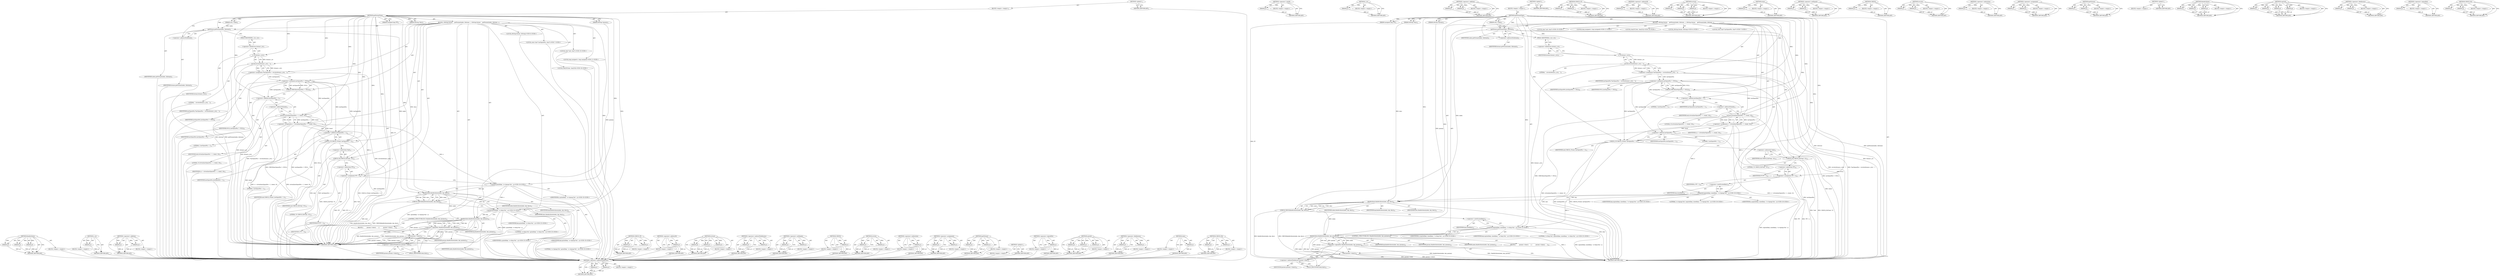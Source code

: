 digraph "CHECK_EQ" {
vulnerable_186 [label=<(METHOD,findAttribute)>];
vulnerable_187 [label=<(PARAM,p1)>];
vulnerable_188 [label=<(PARAM,p2)>];
vulnerable_189 [label=<(PARAM,p3)>];
vulnerable_190 [label=<(BLOCK,&lt;empty&gt;,&lt;empty&gt;)>];
vulnerable_191 [label=<(METHOD_RETURN,ANY)>];
vulnerable_137 [label=<(METHOD,c_str)>];
vulnerable_138 [label=<(PARAM,p1)>];
vulnerable_139 [label=<(BLOCK,&lt;empty&gt;,&lt;empty&gt;)>];
vulnerable_140 [label=<(METHOD_RETURN,ANY)>];
vulnerable_161 [label=<(METHOD,&lt;operator&gt;.addition)>];
vulnerable_162 [label=<(PARAM,p1)>];
vulnerable_163 [label=<(PARAM,p2)>];
vulnerable_164 [label=<(BLOCK,&lt;empty&gt;,&lt;empty&gt;)>];
vulnerable_165 [label=<(METHOD_RETURN,ANY)>];
vulnerable_6 [label=<(METHOD,&lt;global&gt;)<SUB>1</SUB>>];
vulnerable_7 [label=<(BLOCK,&lt;empty&gt;,&lt;empty&gt;)<SUB>1</SUB>>];
vulnerable_8 [label=<(METHOD,getFormatType)<SUB>1</SUB>>];
vulnerable_9 [label=<(PARAM,size_t index)<SUB>2</SUB>>];
vulnerable_10 [label=<(PARAM,unsigned long *PT)<SUB>2</SUB>>];
vulnerable_11 [label=<(PARAM,AString *desc)<SUB>3</SUB>>];
vulnerable_12 [label=<(PARAM,AString *params)<SUB>3</SUB>>];
vulnerable_13 [label=<(BLOCK,{
 AString format;
    getFormat(index, &amp;format...,{
 AString format;
    getFormat(index, &amp;format...)<SUB>3</SUB>>];
vulnerable_14 [label="<(LOCAL,AString format: AString)<SUB>4</SUB>>"];
vulnerable_15 [label=<(getFormat,getFormat(index, &amp;format))<SUB>5</SUB>>];
vulnerable_16 [label=<(IDENTIFIER,index,getFormat(index, &amp;format))<SUB>5</SUB>>];
vulnerable_17 [label=<(&lt;operator&gt;.addressOf,&amp;format)<SUB>5</SUB>>];
vulnerable_18 [label=<(IDENTIFIER,format,getFormat(index, &amp;format))<SUB>5</SUB>>];
vulnerable_19 [label="<(LOCAL,const char* lastSpacePos: char*)<SUB>7</SUB>>"];
vulnerable_20 [label=<(&lt;operator&gt;.assignment,*lastSpacePos = strrchr(format.c_str(), ' '))<SUB>7</SUB>>];
vulnerable_21 [label=<(IDENTIFIER,lastSpacePos,*lastSpacePos = strrchr(format.c_str(), ' '))<SUB>7</SUB>>];
vulnerable_22 [label=<(strrchr,strrchr(format.c_str(), ' '))<SUB>7</SUB>>];
vulnerable_23 [label=<(c_str,format.c_str())<SUB>7</SUB>>];
vulnerable_24 [label=<(&lt;operator&gt;.fieldAccess,format.c_str)<SUB>7</SUB>>];
vulnerable_25 [label=<(IDENTIFIER,format,format.c_str())<SUB>7</SUB>>];
vulnerable_26 [label=<(FIELD_IDENTIFIER,c_str,c_str)<SUB>7</SUB>>];
vulnerable_27 [label=<(LITERAL,' ',strrchr(format.c_str(), ' '))<SUB>7</SUB>>];
vulnerable_28 [label=<(CHECK,CHECK(lastSpacePos != NULL))<SUB>8</SUB>>];
vulnerable_29 [label=<(&lt;operator&gt;.notEquals,lastSpacePos != NULL)<SUB>8</SUB>>];
vulnerable_30 [label=<(IDENTIFIER,lastSpacePos,lastSpacePos != NULL)<SUB>8</SUB>>];
vulnerable_31 [label=<(IDENTIFIER,NULL,lastSpacePos != NULL)<SUB>8</SUB>>];
vulnerable_32 [label="<(LOCAL,char* end: char*)<SUB>10</SUB>>"];
vulnerable_33 [label="<(LOCAL,long unsigned x: long unsigned)<SUB>11</SUB>>"];
vulnerable_34 [label=<(&lt;operator&gt;.assignment,x = strtoul(lastSpacePos + 1, &amp;end, 10))<SUB>11</SUB>>];
vulnerable_35 [label=<(IDENTIFIER,x,x = strtoul(lastSpacePos + 1, &amp;end, 10))<SUB>11</SUB>>];
vulnerable_36 [label=<(strtoul,strtoul(lastSpacePos + 1, &amp;end, 10))<SUB>11</SUB>>];
vulnerable_37 [label=<(&lt;operator&gt;.addition,lastSpacePos + 1)<SUB>11</SUB>>];
vulnerable_38 [label=<(IDENTIFIER,lastSpacePos,lastSpacePos + 1)<SUB>11</SUB>>];
vulnerable_39 [label=<(LITERAL,1,lastSpacePos + 1)<SUB>11</SUB>>];
vulnerable_40 [label=<(&lt;operator&gt;.addressOf,&amp;end)<SUB>11</SUB>>];
vulnerable_41 [label=<(IDENTIFIER,end,strtoul(lastSpacePos + 1, &amp;end, 10))<SUB>11</SUB>>];
vulnerable_42 [label=<(LITERAL,10,strtoul(lastSpacePos + 1, &amp;end, 10))<SUB>11</SUB>>];
vulnerable_43 [label=<(CHECK_GT,CHECK_GT(end, lastSpacePos + 1))<SUB>12</SUB>>];
vulnerable_44 [label=<(IDENTIFIER,end,CHECK_GT(end, lastSpacePos + 1))<SUB>12</SUB>>];
vulnerable_45 [label=<(&lt;operator&gt;.addition,lastSpacePos + 1)<SUB>12</SUB>>];
vulnerable_46 [label=<(IDENTIFIER,lastSpacePos,lastSpacePos + 1)<SUB>12</SUB>>];
vulnerable_47 [label=<(LITERAL,1,lastSpacePos + 1)<SUB>12</SUB>>];
vulnerable_48 [label=<(CHECK_EQ,CHECK_EQ(*end, '\0'))<SUB>13</SUB>>];
vulnerable_49 [label=<(&lt;operator&gt;.indirection,*end)<SUB>13</SUB>>];
vulnerable_50 [label=<(IDENTIFIER,end,CHECK_EQ(*end, '\0'))<SUB>13</SUB>>];
vulnerable_51 [label=<(LITERAL,'\0',CHECK_EQ(*end, '\0'))<SUB>13</SUB>>];
vulnerable_52 [label=<(&lt;operator&gt;.assignment,*PT = x)<SUB>16</SUB>>];
vulnerable_53 [label=<(&lt;operator&gt;.indirection,*PT)<SUB>16</SUB>>];
vulnerable_54 [label=<(IDENTIFIER,PT,*PT = x)<SUB>16</SUB>>];
vulnerable_55 [label=<(IDENTIFIER,x,*PT = x)<SUB>16</SUB>>];
vulnerable_56 [label="<(LOCAL,char[20] key: char[20])<SUB>18</SUB>>"];
vulnerable_57 [label="<(sprintf,sprintf(key, &quot;a=rtpmap:%lu&quot;, x))<SUB>19</SUB>>"];
vulnerable_58 [label="<(IDENTIFIER,key,sprintf(key, &quot;a=rtpmap:%lu&quot;, x))<SUB>19</SUB>>"];
vulnerable_59 [label="<(LITERAL,&quot;a=rtpmap:%lu&quot;,sprintf(key, &quot;a=rtpmap:%lu&quot;, x))<SUB>19</SUB>>"];
vulnerable_60 [label="<(IDENTIFIER,x,sprintf(key, &quot;a=rtpmap:%lu&quot;, x))<SUB>19</SUB>>"];
vulnerable_61 [label=<(CHECK,CHECK(findAttribute(index, key, desc)))<SUB>21</SUB>>];
vulnerable_62 [label=<(findAttribute,findAttribute(index, key, desc))<SUB>21</SUB>>];
vulnerable_63 [label=<(IDENTIFIER,index,findAttribute(index, key, desc))<SUB>21</SUB>>];
vulnerable_64 [label=<(IDENTIFIER,key,findAttribute(index, key, desc))<SUB>21</SUB>>];
vulnerable_65 [label=<(IDENTIFIER,desc,findAttribute(index, key, desc))<SUB>21</SUB>>];
vulnerable_66 [label="<(sprintf,sprintf(key, &quot;a=fmtp:%lu&quot;, x))<SUB>23</SUB>>"];
vulnerable_67 [label="<(IDENTIFIER,key,sprintf(key, &quot;a=fmtp:%lu&quot;, x))<SUB>23</SUB>>"];
vulnerable_68 [label="<(LITERAL,&quot;a=fmtp:%lu&quot;,sprintf(key, &quot;a=fmtp:%lu&quot;, x))<SUB>23</SUB>>"];
vulnerable_69 [label="<(IDENTIFIER,x,sprintf(key, &quot;a=fmtp:%lu&quot;, x))<SUB>23</SUB>>"];
vulnerable_70 [label=<(CONTROL_STRUCTURE,IF,if (!findAttribute(index, key, params)))<SUB>24</SUB>>];
vulnerable_71 [label=<(&lt;operator&gt;.logicalNot,!findAttribute(index, key, params))<SUB>24</SUB>>];
vulnerable_72 [label=<(findAttribute,findAttribute(index, key, params))<SUB>24</SUB>>];
vulnerable_73 [label=<(IDENTIFIER,index,findAttribute(index, key, params))<SUB>24</SUB>>];
vulnerable_74 [label=<(IDENTIFIER,key,findAttribute(index, key, params))<SUB>24</SUB>>];
vulnerable_75 [label=<(IDENTIFIER,params,findAttribute(index, key, params))<SUB>24</SUB>>];
vulnerable_76 [label=<(BLOCK,{
         params-&gt;clear();
     },{
         params-&gt;clear();
     })<SUB>24</SUB>>];
vulnerable_77 [label=<(clear,params-&gt;clear())<SUB>25</SUB>>];
vulnerable_78 [label=<(&lt;operator&gt;.indirectFieldAccess,params-&gt;clear)<SUB>25</SUB>>];
vulnerable_79 [label=<(IDENTIFIER,params,params-&gt;clear())<SUB>25</SUB>>];
vulnerable_80 [label=<(FIELD_IDENTIFIER,clear,clear)<SUB>25</SUB>>];
vulnerable_81 [label=<(METHOD_RETURN,void)<SUB>1</SUB>>];
vulnerable_83 [label=<(METHOD_RETURN,ANY)<SUB>1</SUB>>];
vulnerable_166 [label=<(METHOD,CHECK_GT)>];
vulnerable_167 [label=<(PARAM,p1)>];
vulnerable_168 [label=<(PARAM,p2)>];
vulnerable_169 [label=<(BLOCK,&lt;empty&gt;,&lt;empty&gt;)>];
vulnerable_170 [label=<(METHOD_RETURN,ANY)>];
vulnerable_123 [label=<(METHOD,&lt;operator&gt;.addressOf)>];
vulnerable_124 [label=<(PARAM,p1)>];
vulnerable_125 [label=<(BLOCK,&lt;empty&gt;,&lt;empty&gt;)>];
vulnerable_126 [label=<(METHOD_RETURN,ANY)>];
vulnerable_155 [label=<(METHOD,strtoul)>];
vulnerable_156 [label=<(PARAM,p1)>];
vulnerable_157 [label=<(PARAM,p2)>];
vulnerable_158 [label=<(PARAM,p3)>];
vulnerable_159 [label=<(BLOCK,&lt;empty&gt;,&lt;empty&gt;)>];
vulnerable_160 [label=<(METHOD_RETURN,ANY)>];
vulnerable_200 [label=<(METHOD,&lt;operator&gt;.indirectFieldAccess)>];
vulnerable_201 [label=<(PARAM,p1)>];
vulnerable_202 [label=<(PARAM,p2)>];
vulnerable_203 [label=<(BLOCK,&lt;empty&gt;,&lt;empty&gt;)>];
vulnerable_204 [label=<(METHOD_RETURN,ANY)>];
vulnerable_150 [label=<(METHOD,&lt;operator&gt;.notEquals)>];
vulnerable_151 [label=<(PARAM,p1)>];
vulnerable_152 [label=<(PARAM,p2)>];
vulnerable_153 [label=<(BLOCK,&lt;empty&gt;,&lt;empty&gt;)>];
vulnerable_154 [label=<(METHOD_RETURN,ANY)>];
vulnerable_146 [label=<(METHOD,CHECK)>];
vulnerable_147 [label=<(PARAM,p1)>];
vulnerable_148 [label=<(BLOCK,&lt;empty&gt;,&lt;empty&gt;)>];
vulnerable_149 [label=<(METHOD_RETURN,ANY)>];
vulnerable_132 [label=<(METHOD,strrchr)>];
vulnerable_133 [label=<(PARAM,p1)>];
vulnerable_134 [label=<(PARAM,p2)>];
vulnerable_135 [label=<(BLOCK,&lt;empty&gt;,&lt;empty&gt;)>];
vulnerable_136 [label=<(METHOD_RETURN,ANY)>];
vulnerable_176 [label=<(METHOD,&lt;operator&gt;.indirection)>];
vulnerable_177 [label=<(PARAM,p1)>];
vulnerable_178 [label=<(BLOCK,&lt;empty&gt;,&lt;empty&gt;)>];
vulnerable_179 [label=<(METHOD_RETURN,ANY)>];
vulnerable_127 [label=<(METHOD,&lt;operator&gt;.assignment)>];
vulnerable_128 [label=<(PARAM,p1)>];
vulnerable_129 [label=<(PARAM,p2)>];
vulnerable_130 [label=<(BLOCK,&lt;empty&gt;,&lt;empty&gt;)>];
vulnerable_131 [label=<(METHOD_RETURN,ANY)>];
vulnerable_118 [label=<(METHOD,getFormat)>];
vulnerable_119 [label=<(PARAM,p1)>];
vulnerable_120 [label=<(PARAM,p2)>];
vulnerable_121 [label=<(BLOCK,&lt;empty&gt;,&lt;empty&gt;)>];
vulnerable_122 [label=<(METHOD_RETURN,ANY)>];
vulnerable_112 [label=<(METHOD,&lt;global&gt;)<SUB>1</SUB>>];
vulnerable_113 [label=<(BLOCK,&lt;empty&gt;,&lt;empty&gt;)>];
vulnerable_114 [label=<(METHOD_RETURN,ANY)>];
vulnerable_192 [label=<(METHOD,&lt;operator&gt;.logicalNot)>];
vulnerable_193 [label=<(PARAM,p1)>];
vulnerable_194 [label=<(BLOCK,&lt;empty&gt;,&lt;empty&gt;)>];
vulnerable_195 [label=<(METHOD_RETURN,ANY)>];
vulnerable_180 [label=<(METHOD,sprintf)>];
vulnerable_181 [label=<(PARAM,p1)>];
vulnerable_182 [label=<(PARAM,p2)>];
vulnerable_183 [label=<(PARAM,p3)>];
vulnerable_184 [label=<(BLOCK,&lt;empty&gt;,&lt;empty&gt;)>];
vulnerable_185 [label=<(METHOD_RETURN,ANY)>];
vulnerable_141 [label=<(METHOD,&lt;operator&gt;.fieldAccess)>];
vulnerable_142 [label=<(PARAM,p1)>];
vulnerable_143 [label=<(PARAM,p2)>];
vulnerable_144 [label=<(BLOCK,&lt;empty&gt;,&lt;empty&gt;)>];
vulnerable_145 [label=<(METHOD_RETURN,ANY)>];
vulnerable_196 [label=<(METHOD,clear)>];
vulnerable_197 [label=<(PARAM,p1)>];
vulnerable_198 [label=<(BLOCK,&lt;empty&gt;,&lt;empty&gt;)>];
vulnerable_199 [label=<(METHOD_RETURN,ANY)>];
vulnerable_171 [label=<(METHOD,CHECK_EQ)>];
vulnerable_172 [label=<(PARAM,p1)>];
vulnerable_173 [label=<(PARAM,p2)>];
vulnerable_174 [label=<(BLOCK,&lt;empty&gt;,&lt;empty&gt;)>];
vulnerable_175 [label=<(METHOD_RETURN,ANY)>];
fixed_209 [label=<(METHOD,&lt;operator&gt;.indirectFieldAccess)>];
fixed_210 [label=<(PARAM,p1)>];
fixed_211 [label=<(PARAM,p2)>];
fixed_212 [label=<(BLOCK,&lt;empty&gt;,&lt;empty&gt;)>];
fixed_213 [label=<(METHOD_RETURN,ANY)>];
fixed_191 [label=<(METHOD,&lt;operator&gt;.sizeOf)>];
fixed_192 [label=<(PARAM,p1)>];
fixed_193 [label=<(BLOCK,&lt;empty&gt;,&lt;empty&gt;)>];
fixed_194 [label=<(METHOD_RETURN,ANY)>];
fixed_141 [label=<(METHOD,c_str)>];
fixed_142 [label=<(PARAM,p1)>];
fixed_143 [label=<(BLOCK,&lt;empty&gt;,&lt;empty&gt;)>];
fixed_144 [label=<(METHOD_RETURN,ANY)>];
fixed_165 [label=<(METHOD,&lt;operator&gt;.addition)>];
fixed_166 [label=<(PARAM,p1)>];
fixed_167 [label=<(PARAM,p2)>];
fixed_168 [label=<(BLOCK,&lt;empty&gt;,&lt;empty&gt;)>];
fixed_169 [label=<(METHOD_RETURN,ANY)>];
fixed_6 [label=<(METHOD,&lt;global&gt;)<SUB>1</SUB>>];
fixed_7 [label=<(BLOCK,&lt;empty&gt;,&lt;empty&gt;)<SUB>1</SUB>>];
fixed_8 [label=<(METHOD,getFormatType)<SUB>1</SUB>>];
fixed_9 [label=<(PARAM,size_t index)<SUB>2</SUB>>];
fixed_10 [label=<(PARAM,unsigned long *PT)<SUB>2</SUB>>];
fixed_11 [label=<(PARAM,AString *desc)<SUB>3</SUB>>];
fixed_12 [label=<(PARAM,AString *params)<SUB>3</SUB>>];
fixed_13 [label=<(BLOCK,{
 AString format;
    getFormat(index, &amp;format...,{
 AString format;
    getFormat(index, &amp;format...)<SUB>3</SUB>>];
fixed_14 [label="<(LOCAL,AString format: AString)<SUB>4</SUB>>"];
fixed_15 [label=<(getFormat,getFormat(index, &amp;format))<SUB>5</SUB>>];
fixed_16 [label=<(IDENTIFIER,index,getFormat(index, &amp;format))<SUB>5</SUB>>];
fixed_17 [label=<(&lt;operator&gt;.addressOf,&amp;format)<SUB>5</SUB>>];
fixed_18 [label=<(IDENTIFIER,format,getFormat(index, &amp;format))<SUB>5</SUB>>];
fixed_19 [label="<(LOCAL,const char* lastSpacePos: char*)<SUB>7</SUB>>"];
fixed_20 [label=<(&lt;operator&gt;.assignment,*lastSpacePos = strrchr(format.c_str(), ' '))<SUB>7</SUB>>];
fixed_21 [label=<(IDENTIFIER,lastSpacePos,*lastSpacePos = strrchr(format.c_str(), ' '))<SUB>7</SUB>>];
fixed_22 [label=<(strrchr,strrchr(format.c_str(), ' '))<SUB>7</SUB>>];
fixed_23 [label=<(c_str,format.c_str())<SUB>7</SUB>>];
fixed_24 [label=<(&lt;operator&gt;.fieldAccess,format.c_str)<SUB>7</SUB>>];
fixed_25 [label=<(IDENTIFIER,format,format.c_str())<SUB>7</SUB>>];
fixed_26 [label=<(FIELD_IDENTIFIER,c_str,c_str)<SUB>7</SUB>>];
fixed_27 [label=<(LITERAL,' ',strrchr(format.c_str(), ' '))<SUB>7</SUB>>];
fixed_28 [label=<(CHECK,CHECK(lastSpacePos != NULL))<SUB>8</SUB>>];
fixed_29 [label=<(&lt;operator&gt;.notEquals,lastSpacePos != NULL)<SUB>8</SUB>>];
fixed_30 [label=<(IDENTIFIER,lastSpacePos,lastSpacePos != NULL)<SUB>8</SUB>>];
fixed_31 [label=<(IDENTIFIER,NULL,lastSpacePos != NULL)<SUB>8</SUB>>];
fixed_32 [label="<(LOCAL,char* end: char*)<SUB>10</SUB>>"];
fixed_33 [label="<(LOCAL,long unsigned x: long unsigned)<SUB>11</SUB>>"];
fixed_34 [label=<(&lt;operator&gt;.assignment,x = strtoul(lastSpacePos + 1, &amp;end, 10))<SUB>11</SUB>>];
fixed_35 [label=<(IDENTIFIER,x,x = strtoul(lastSpacePos + 1, &amp;end, 10))<SUB>11</SUB>>];
fixed_36 [label=<(strtoul,strtoul(lastSpacePos + 1, &amp;end, 10))<SUB>11</SUB>>];
fixed_37 [label=<(&lt;operator&gt;.addition,lastSpacePos + 1)<SUB>11</SUB>>];
fixed_38 [label=<(IDENTIFIER,lastSpacePos,lastSpacePos + 1)<SUB>11</SUB>>];
fixed_39 [label=<(LITERAL,1,lastSpacePos + 1)<SUB>11</SUB>>];
fixed_40 [label=<(&lt;operator&gt;.addressOf,&amp;end)<SUB>11</SUB>>];
fixed_41 [label=<(IDENTIFIER,end,strtoul(lastSpacePos + 1, &amp;end, 10))<SUB>11</SUB>>];
fixed_42 [label=<(LITERAL,10,strtoul(lastSpacePos + 1, &amp;end, 10))<SUB>11</SUB>>];
fixed_43 [label=<(CHECK_GT,CHECK_GT(end, lastSpacePos + 1))<SUB>12</SUB>>];
fixed_44 [label=<(IDENTIFIER,end,CHECK_GT(end, lastSpacePos + 1))<SUB>12</SUB>>];
fixed_45 [label=<(&lt;operator&gt;.addition,lastSpacePos + 1)<SUB>12</SUB>>];
fixed_46 [label=<(IDENTIFIER,lastSpacePos,lastSpacePos + 1)<SUB>12</SUB>>];
fixed_47 [label=<(LITERAL,1,lastSpacePos + 1)<SUB>12</SUB>>];
fixed_48 [label=<(CHECK_EQ,CHECK_EQ(*end, '\0'))<SUB>13</SUB>>];
fixed_49 [label=<(&lt;operator&gt;.indirection,*end)<SUB>13</SUB>>];
fixed_50 [label=<(IDENTIFIER,end,CHECK_EQ(*end, '\0'))<SUB>13</SUB>>];
fixed_51 [label=<(LITERAL,'\0',CHECK_EQ(*end, '\0'))<SUB>13</SUB>>];
fixed_52 [label=<(&lt;operator&gt;.assignment,*PT = x)<SUB>16</SUB>>];
fixed_53 [label=<(&lt;operator&gt;.indirection,*PT)<SUB>16</SUB>>];
fixed_54 [label=<(IDENTIFIER,PT,*PT = x)<SUB>16</SUB>>];
fixed_55 [label=<(IDENTIFIER,x,*PT = x)<SUB>16</SUB>>];
fixed_56 [label="<(LOCAL,char[32] key: char[32])<SUB>18</SUB>>"];
fixed_57 [label="<(snprintf,snprintf(key, sizeof(key), &quot;a=rtpmap:%lu&quot;, x))<SUB>19</SUB>>"];
fixed_58 [label="<(IDENTIFIER,key,snprintf(key, sizeof(key), &quot;a=rtpmap:%lu&quot;, x))<SUB>19</SUB>>"];
fixed_59 [label=<(&lt;operator&gt;.sizeOf,sizeof(key))<SUB>19</SUB>>];
fixed_60 [label=<(IDENTIFIER,key,sizeof(key))<SUB>19</SUB>>];
fixed_61 [label="<(LITERAL,&quot;a=rtpmap:%lu&quot;,snprintf(key, sizeof(key), &quot;a=rtpmap:%lu&quot;, x))<SUB>19</SUB>>"];
fixed_62 [label="<(IDENTIFIER,x,snprintf(key, sizeof(key), &quot;a=rtpmap:%lu&quot;, x))<SUB>19</SUB>>"];
fixed_63 [label=<(CHECK,CHECK(findAttribute(index, key, desc)))<SUB>21</SUB>>];
fixed_64 [label=<(findAttribute,findAttribute(index, key, desc))<SUB>21</SUB>>];
fixed_65 [label=<(IDENTIFIER,index,findAttribute(index, key, desc))<SUB>21</SUB>>];
fixed_66 [label=<(IDENTIFIER,key,findAttribute(index, key, desc))<SUB>21</SUB>>];
fixed_67 [label=<(IDENTIFIER,desc,findAttribute(index, key, desc))<SUB>21</SUB>>];
fixed_68 [label="<(snprintf,snprintf(key, sizeof(key), &quot;a=fmtp:%lu&quot;, x))<SUB>23</SUB>>"];
fixed_69 [label="<(IDENTIFIER,key,snprintf(key, sizeof(key), &quot;a=fmtp:%lu&quot;, x))<SUB>23</SUB>>"];
fixed_70 [label=<(&lt;operator&gt;.sizeOf,sizeof(key))<SUB>23</SUB>>];
fixed_71 [label=<(IDENTIFIER,key,sizeof(key))<SUB>23</SUB>>];
fixed_72 [label="<(LITERAL,&quot;a=fmtp:%lu&quot;,snprintf(key, sizeof(key), &quot;a=fmtp:%lu&quot;, x))<SUB>23</SUB>>"];
fixed_73 [label="<(IDENTIFIER,x,snprintf(key, sizeof(key), &quot;a=fmtp:%lu&quot;, x))<SUB>23</SUB>>"];
fixed_74 [label=<(CONTROL_STRUCTURE,IF,if (!findAttribute(index, key, params)))<SUB>24</SUB>>];
fixed_75 [label=<(&lt;operator&gt;.logicalNot,!findAttribute(index, key, params))<SUB>24</SUB>>];
fixed_76 [label=<(findAttribute,findAttribute(index, key, params))<SUB>24</SUB>>];
fixed_77 [label=<(IDENTIFIER,index,findAttribute(index, key, params))<SUB>24</SUB>>];
fixed_78 [label=<(IDENTIFIER,key,findAttribute(index, key, params))<SUB>24</SUB>>];
fixed_79 [label=<(IDENTIFIER,params,findAttribute(index, key, params))<SUB>24</SUB>>];
fixed_80 [label=<(BLOCK,{
         params-&gt;clear();
     },{
         params-&gt;clear();
     })<SUB>24</SUB>>];
fixed_81 [label=<(clear,params-&gt;clear())<SUB>25</SUB>>];
fixed_82 [label=<(&lt;operator&gt;.indirectFieldAccess,params-&gt;clear)<SUB>25</SUB>>];
fixed_83 [label=<(IDENTIFIER,params,params-&gt;clear())<SUB>25</SUB>>];
fixed_84 [label=<(FIELD_IDENTIFIER,clear,clear)<SUB>25</SUB>>];
fixed_85 [label=<(METHOD_RETURN,void)<SUB>1</SUB>>];
fixed_87 [label=<(METHOD_RETURN,ANY)<SUB>1</SUB>>];
fixed_170 [label=<(METHOD,CHECK_GT)>];
fixed_171 [label=<(PARAM,p1)>];
fixed_172 [label=<(PARAM,p2)>];
fixed_173 [label=<(BLOCK,&lt;empty&gt;,&lt;empty&gt;)>];
fixed_174 [label=<(METHOD_RETURN,ANY)>];
fixed_127 [label=<(METHOD,&lt;operator&gt;.addressOf)>];
fixed_128 [label=<(PARAM,p1)>];
fixed_129 [label=<(BLOCK,&lt;empty&gt;,&lt;empty&gt;)>];
fixed_130 [label=<(METHOD_RETURN,ANY)>];
fixed_159 [label=<(METHOD,strtoul)>];
fixed_160 [label=<(PARAM,p1)>];
fixed_161 [label=<(PARAM,p2)>];
fixed_162 [label=<(PARAM,p3)>];
fixed_163 [label=<(BLOCK,&lt;empty&gt;,&lt;empty&gt;)>];
fixed_164 [label=<(METHOD_RETURN,ANY)>];
fixed_205 [label=<(METHOD,clear)>];
fixed_206 [label=<(PARAM,p1)>];
fixed_207 [label=<(BLOCK,&lt;empty&gt;,&lt;empty&gt;)>];
fixed_208 [label=<(METHOD_RETURN,ANY)>];
fixed_154 [label=<(METHOD,&lt;operator&gt;.notEquals)>];
fixed_155 [label=<(PARAM,p1)>];
fixed_156 [label=<(PARAM,p2)>];
fixed_157 [label=<(BLOCK,&lt;empty&gt;,&lt;empty&gt;)>];
fixed_158 [label=<(METHOD_RETURN,ANY)>];
fixed_150 [label=<(METHOD,CHECK)>];
fixed_151 [label=<(PARAM,p1)>];
fixed_152 [label=<(BLOCK,&lt;empty&gt;,&lt;empty&gt;)>];
fixed_153 [label=<(METHOD_RETURN,ANY)>];
fixed_136 [label=<(METHOD,strrchr)>];
fixed_137 [label=<(PARAM,p1)>];
fixed_138 [label=<(PARAM,p2)>];
fixed_139 [label=<(BLOCK,&lt;empty&gt;,&lt;empty&gt;)>];
fixed_140 [label=<(METHOD_RETURN,ANY)>];
fixed_180 [label=<(METHOD,&lt;operator&gt;.indirection)>];
fixed_181 [label=<(PARAM,p1)>];
fixed_182 [label=<(BLOCK,&lt;empty&gt;,&lt;empty&gt;)>];
fixed_183 [label=<(METHOD_RETURN,ANY)>];
fixed_131 [label=<(METHOD,&lt;operator&gt;.assignment)>];
fixed_132 [label=<(PARAM,p1)>];
fixed_133 [label=<(PARAM,p2)>];
fixed_134 [label=<(BLOCK,&lt;empty&gt;,&lt;empty&gt;)>];
fixed_135 [label=<(METHOD_RETURN,ANY)>];
fixed_122 [label=<(METHOD,getFormat)>];
fixed_123 [label=<(PARAM,p1)>];
fixed_124 [label=<(PARAM,p2)>];
fixed_125 [label=<(BLOCK,&lt;empty&gt;,&lt;empty&gt;)>];
fixed_126 [label=<(METHOD_RETURN,ANY)>];
fixed_116 [label=<(METHOD,&lt;global&gt;)<SUB>1</SUB>>];
fixed_117 [label=<(BLOCK,&lt;empty&gt;,&lt;empty&gt;)>];
fixed_118 [label=<(METHOD_RETURN,ANY)>];
fixed_195 [label=<(METHOD,findAttribute)>];
fixed_196 [label=<(PARAM,p1)>];
fixed_197 [label=<(PARAM,p2)>];
fixed_198 [label=<(PARAM,p3)>];
fixed_199 [label=<(BLOCK,&lt;empty&gt;,&lt;empty&gt;)>];
fixed_200 [label=<(METHOD_RETURN,ANY)>];
fixed_184 [label=<(METHOD,snprintf)>];
fixed_185 [label=<(PARAM,p1)>];
fixed_186 [label=<(PARAM,p2)>];
fixed_187 [label=<(PARAM,p3)>];
fixed_188 [label=<(PARAM,p4)>];
fixed_189 [label=<(BLOCK,&lt;empty&gt;,&lt;empty&gt;)>];
fixed_190 [label=<(METHOD_RETURN,ANY)>];
fixed_145 [label=<(METHOD,&lt;operator&gt;.fieldAccess)>];
fixed_146 [label=<(PARAM,p1)>];
fixed_147 [label=<(PARAM,p2)>];
fixed_148 [label=<(BLOCK,&lt;empty&gt;,&lt;empty&gt;)>];
fixed_149 [label=<(METHOD_RETURN,ANY)>];
fixed_201 [label=<(METHOD,&lt;operator&gt;.logicalNot)>];
fixed_202 [label=<(PARAM,p1)>];
fixed_203 [label=<(BLOCK,&lt;empty&gt;,&lt;empty&gt;)>];
fixed_204 [label=<(METHOD_RETURN,ANY)>];
fixed_175 [label=<(METHOD,CHECK_EQ)>];
fixed_176 [label=<(PARAM,p1)>];
fixed_177 [label=<(PARAM,p2)>];
fixed_178 [label=<(BLOCK,&lt;empty&gt;,&lt;empty&gt;)>];
fixed_179 [label=<(METHOD_RETURN,ANY)>];
vulnerable_186 -> vulnerable_187  [key=0, label="AST: "];
vulnerable_186 -> vulnerable_187  [key=1, label="DDG: "];
vulnerable_186 -> vulnerable_190  [key=0, label="AST: "];
vulnerable_186 -> vulnerable_188  [key=0, label="AST: "];
vulnerable_186 -> vulnerable_188  [key=1, label="DDG: "];
vulnerable_186 -> vulnerable_191  [key=0, label="AST: "];
vulnerable_186 -> vulnerable_191  [key=1, label="CFG: "];
vulnerable_186 -> vulnerable_189  [key=0, label="AST: "];
vulnerable_186 -> vulnerable_189  [key=1, label="DDG: "];
vulnerable_187 -> vulnerable_191  [key=0, label="DDG: p1"];
vulnerable_188 -> vulnerable_191  [key=0, label="DDG: p2"];
vulnerable_189 -> vulnerable_191  [key=0, label="DDG: p3"];
vulnerable_190 -> fixed_209  [key=0];
vulnerable_191 -> fixed_209  [key=0];
vulnerable_137 -> vulnerable_138  [key=0, label="AST: "];
vulnerable_137 -> vulnerable_138  [key=1, label="DDG: "];
vulnerable_137 -> vulnerable_139  [key=0, label="AST: "];
vulnerable_137 -> vulnerable_140  [key=0, label="AST: "];
vulnerable_137 -> vulnerable_140  [key=1, label="CFG: "];
vulnerable_138 -> vulnerable_140  [key=0, label="DDG: p1"];
vulnerable_139 -> fixed_209  [key=0];
vulnerable_140 -> fixed_209  [key=0];
vulnerable_161 -> vulnerable_162  [key=0, label="AST: "];
vulnerable_161 -> vulnerable_162  [key=1, label="DDG: "];
vulnerable_161 -> vulnerable_164  [key=0, label="AST: "];
vulnerable_161 -> vulnerable_163  [key=0, label="AST: "];
vulnerable_161 -> vulnerable_163  [key=1, label="DDG: "];
vulnerable_161 -> vulnerable_165  [key=0, label="AST: "];
vulnerable_161 -> vulnerable_165  [key=1, label="CFG: "];
vulnerable_162 -> vulnerable_165  [key=0, label="DDG: p1"];
vulnerable_163 -> vulnerable_165  [key=0, label="DDG: p2"];
vulnerable_164 -> fixed_209  [key=0];
vulnerable_165 -> fixed_209  [key=0];
vulnerable_6 -> vulnerable_7  [key=0, label="AST: "];
vulnerable_6 -> vulnerable_83  [key=0, label="AST: "];
vulnerable_6 -> vulnerable_83  [key=1, label="CFG: "];
vulnerable_7 -> vulnerable_8  [key=0, label="AST: "];
vulnerable_8 -> vulnerable_9  [key=0, label="AST: "];
vulnerable_8 -> vulnerable_9  [key=1, label="DDG: "];
vulnerable_8 -> vulnerable_10  [key=0, label="AST: "];
vulnerable_8 -> vulnerable_10  [key=1, label="DDG: "];
vulnerable_8 -> vulnerable_11  [key=0, label="AST: "];
vulnerable_8 -> vulnerable_11  [key=1, label="DDG: "];
vulnerable_8 -> vulnerable_12  [key=0, label="AST: "];
vulnerable_8 -> vulnerable_12  [key=1, label="DDG: "];
vulnerable_8 -> vulnerable_13  [key=0, label="AST: "];
vulnerable_8 -> vulnerable_81  [key=0, label="AST: "];
vulnerable_8 -> vulnerable_17  [key=0, label="CFG: "];
vulnerable_8 -> vulnerable_52  [key=0, label="DDG: "];
vulnerable_8 -> vulnerable_15  [key=0, label="DDG: "];
vulnerable_8 -> vulnerable_43  [key=0, label="DDG: "];
vulnerable_8 -> vulnerable_48  [key=0, label="DDG: "];
vulnerable_8 -> vulnerable_57  [key=0, label="DDG: "];
vulnerable_8 -> vulnerable_66  [key=0, label="DDG: "];
vulnerable_8 -> vulnerable_22  [key=0, label="DDG: "];
vulnerable_8 -> vulnerable_29  [key=0, label="DDG: "];
vulnerable_8 -> vulnerable_36  [key=0, label="DDG: "];
vulnerable_8 -> vulnerable_45  [key=0, label="DDG: "];
vulnerable_8 -> vulnerable_62  [key=0, label="DDG: "];
vulnerable_8 -> vulnerable_23  [key=0, label="DDG: "];
vulnerable_8 -> vulnerable_37  [key=0, label="DDG: "];
vulnerable_8 -> vulnerable_72  [key=0, label="DDG: "];
vulnerable_9 -> vulnerable_15  [key=0, label="DDG: index"];
vulnerable_10 -> vulnerable_81  [key=0, label="DDG: PT"];
vulnerable_11 -> vulnerable_62  [key=0, label="DDG: desc"];
vulnerable_12 -> vulnerable_72  [key=0, label="DDG: params"];
vulnerable_13 -> vulnerable_14  [key=0, label="AST: "];
vulnerable_13 -> vulnerable_15  [key=0, label="AST: "];
vulnerable_13 -> vulnerable_19  [key=0, label="AST: "];
vulnerable_13 -> vulnerable_20  [key=0, label="AST: "];
vulnerable_13 -> vulnerable_28  [key=0, label="AST: "];
vulnerable_13 -> vulnerable_32  [key=0, label="AST: "];
vulnerable_13 -> vulnerable_33  [key=0, label="AST: "];
vulnerable_13 -> vulnerable_34  [key=0, label="AST: "];
vulnerable_13 -> vulnerable_43  [key=0, label="AST: "];
vulnerable_13 -> vulnerable_48  [key=0, label="AST: "];
vulnerable_13 -> vulnerable_52  [key=0, label="AST: "];
vulnerable_13 -> vulnerable_56  [key=0, label="AST: "];
vulnerable_13 -> vulnerable_57  [key=0, label="AST: "];
vulnerable_13 -> vulnerable_61  [key=0, label="AST: "];
vulnerable_13 -> vulnerable_66  [key=0, label="AST: "];
vulnerable_13 -> vulnerable_70  [key=0, label="AST: "];
vulnerable_14 -> fixed_209  [key=0];
vulnerable_15 -> vulnerable_16  [key=0, label="AST: "];
vulnerable_15 -> vulnerable_17  [key=0, label="AST: "];
vulnerable_15 -> vulnerable_26  [key=0, label="CFG: "];
vulnerable_15 -> vulnerable_81  [key=0, label="DDG: &amp;format"];
vulnerable_15 -> vulnerable_81  [key=1, label="DDG: getFormat(index, &amp;format)"];
vulnerable_15 -> vulnerable_62  [key=0, label="DDG: index"];
vulnerable_16 -> fixed_209  [key=0];
vulnerable_17 -> vulnerable_18  [key=0, label="AST: "];
vulnerable_17 -> vulnerable_15  [key=0, label="CFG: "];
vulnerable_18 -> fixed_209  [key=0];
vulnerable_19 -> fixed_209  [key=0];
vulnerable_20 -> vulnerable_21  [key=0, label="AST: "];
vulnerable_20 -> vulnerable_22  [key=0, label="AST: "];
vulnerable_20 -> vulnerable_29  [key=0, label="CFG: "];
vulnerable_20 -> vulnerable_29  [key=1, label="DDG: lastSpacePos"];
vulnerable_20 -> vulnerable_81  [key=0, label="DDG: strrchr(format.c_str(), ' ')"];
vulnerable_20 -> vulnerable_81  [key=1, label="DDG: *lastSpacePos = strrchr(format.c_str(), ' ')"];
vulnerable_21 -> fixed_209  [key=0];
vulnerable_22 -> vulnerable_23  [key=0, label="AST: "];
vulnerable_22 -> vulnerable_27  [key=0, label="AST: "];
vulnerable_22 -> vulnerable_20  [key=0, label="CFG: "];
vulnerable_22 -> vulnerable_20  [key=1, label="DDG: format.c_str()"];
vulnerable_22 -> vulnerable_20  [key=2, label="DDG: ' '"];
vulnerable_22 -> vulnerable_81  [key=0, label="DDG: format.c_str()"];
vulnerable_23 -> vulnerable_24  [key=0, label="AST: "];
vulnerable_23 -> vulnerable_22  [key=0, label="CFG: "];
vulnerable_23 -> vulnerable_22  [key=1, label="DDG: format.c_str"];
vulnerable_23 -> vulnerable_81  [key=0, label="DDG: format.c_str"];
vulnerable_24 -> vulnerable_25  [key=0, label="AST: "];
vulnerable_24 -> vulnerable_26  [key=0, label="AST: "];
vulnerable_24 -> vulnerable_23  [key=0, label="CFG: "];
vulnerable_25 -> fixed_209  [key=0];
vulnerable_26 -> vulnerable_24  [key=0, label="CFG: "];
vulnerable_27 -> fixed_209  [key=0];
vulnerable_28 -> vulnerable_29  [key=0, label="AST: "];
vulnerable_28 -> vulnerable_37  [key=0, label="CFG: "];
vulnerable_28 -> vulnerable_81  [key=0, label="DDG: lastSpacePos != NULL"];
vulnerable_28 -> vulnerable_81  [key=1, label="DDG: CHECK(lastSpacePos != NULL)"];
vulnerable_29 -> vulnerable_30  [key=0, label="AST: "];
vulnerable_29 -> vulnerable_31  [key=0, label="AST: "];
vulnerable_29 -> vulnerable_28  [key=0, label="CFG: "];
vulnerable_29 -> vulnerable_28  [key=1, label="DDG: lastSpacePos"];
vulnerable_29 -> vulnerable_28  [key=2, label="DDG: NULL"];
vulnerable_29 -> vulnerable_81  [key=0, label="DDG: NULL"];
vulnerable_29 -> vulnerable_43  [key=0, label="DDG: lastSpacePos"];
vulnerable_29 -> vulnerable_36  [key=0, label="DDG: lastSpacePos"];
vulnerable_29 -> vulnerable_45  [key=0, label="DDG: lastSpacePos"];
vulnerable_29 -> vulnerable_37  [key=0, label="DDG: lastSpacePos"];
vulnerable_30 -> fixed_209  [key=0];
vulnerable_31 -> fixed_209  [key=0];
vulnerable_32 -> fixed_209  [key=0];
vulnerable_33 -> fixed_209  [key=0];
vulnerable_34 -> vulnerable_35  [key=0, label="AST: "];
vulnerable_34 -> vulnerable_36  [key=0, label="AST: "];
vulnerable_34 -> vulnerable_45  [key=0, label="CFG: "];
vulnerable_34 -> vulnerable_81  [key=0, label="DDG: strtoul(lastSpacePos + 1, &amp;end, 10)"];
vulnerable_34 -> vulnerable_81  [key=1, label="DDG: x = strtoul(lastSpacePos + 1, &amp;end, 10)"];
vulnerable_34 -> vulnerable_52  [key=0, label="DDG: x"];
vulnerable_34 -> vulnerable_57  [key=0, label="DDG: x"];
vulnerable_35 -> fixed_209  [key=0];
vulnerable_36 -> vulnerable_37  [key=0, label="AST: "];
vulnerable_36 -> vulnerable_40  [key=0, label="AST: "];
vulnerable_36 -> vulnerable_42  [key=0, label="AST: "];
vulnerable_36 -> vulnerable_34  [key=0, label="CFG: "];
vulnerable_36 -> vulnerable_34  [key=1, label="DDG: lastSpacePos + 1"];
vulnerable_36 -> vulnerable_34  [key=2, label="DDG: &amp;end"];
vulnerable_36 -> vulnerable_34  [key=3, label="DDG: 10"];
vulnerable_36 -> vulnerable_81  [key=0, label="DDG: &amp;end"];
vulnerable_36 -> vulnerable_43  [key=0, label="DDG: &amp;end"];
vulnerable_37 -> vulnerable_38  [key=0, label="AST: "];
vulnerable_37 -> vulnerable_39  [key=0, label="AST: "];
vulnerable_37 -> vulnerable_40  [key=0, label="CFG: "];
vulnerable_38 -> fixed_209  [key=0];
vulnerable_39 -> fixed_209  [key=0];
vulnerable_40 -> vulnerable_41  [key=0, label="AST: "];
vulnerable_40 -> vulnerable_36  [key=0, label="CFG: "];
vulnerable_41 -> fixed_209  [key=0];
vulnerable_42 -> fixed_209  [key=0];
vulnerable_43 -> vulnerable_44  [key=0, label="AST: "];
vulnerable_43 -> vulnerable_45  [key=0, label="AST: "];
vulnerable_43 -> vulnerable_49  [key=0, label="CFG: "];
vulnerable_43 -> vulnerable_81  [key=0, label="DDG: end"];
vulnerable_43 -> vulnerable_81  [key=1, label="DDG: lastSpacePos + 1"];
vulnerable_43 -> vulnerable_81  [key=2, label="DDG: CHECK_GT(end, lastSpacePos + 1)"];
vulnerable_44 -> fixed_209  [key=0];
vulnerable_45 -> vulnerable_46  [key=0, label="AST: "];
vulnerable_45 -> vulnerable_47  [key=0, label="AST: "];
vulnerable_45 -> vulnerable_43  [key=0, label="CFG: "];
vulnerable_45 -> vulnerable_81  [key=0, label="DDG: lastSpacePos"];
vulnerable_46 -> fixed_209  [key=0];
vulnerable_47 -> fixed_209  [key=0];
vulnerable_48 -> vulnerable_49  [key=0, label="AST: "];
vulnerable_48 -> vulnerable_51  [key=0, label="AST: "];
vulnerable_48 -> vulnerable_53  [key=0, label="CFG: "];
vulnerable_48 -> vulnerable_81  [key=0, label="DDG: *end"];
vulnerable_48 -> vulnerable_81  [key=1, label="DDG: CHECK_EQ(*end, '\0')"];
vulnerable_49 -> vulnerable_50  [key=0, label="AST: "];
vulnerable_49 -> vulnerable_48  [key=0, label="CFG: "];
vulnerable_50 -> fixed_209  [key=0];
vulnerable_51 -> fixed_209  [key=0];
vulnerable_52 -> vulnerable_53  [key=0, label="AST: "];
vulnerable_52 -> vulnerable_55  [key=0, label="AST: "];
vulnerable_52 -> vulnerable_57  [key=0, label="CFG: "];
vulnerable_52 -> vulnerable_81  [key=0, label="DDG: *PT"];
vulnerable_52 -> vulnerable_81  [key=1, label="DDG: *PT = x"];
vulnerable_53 -> vulnerable_54  [key=0, label="AST: "];
vulnerable_53 -> vulnerable_52  [key=0, label="CFG: "];
vulnerable_54 -> fixed_209  [key=0];
vulnerable_55 -> fixed_209  [key=0];
vulnerable_56 -> fixed_209  [key=0];
vulnerable_57 -> vulnerable_58  [key=0, label="AST: "];
vulnerable_57 -> vulnerable_59  [key=0, label="AST: "];
vulnerable_57 -> vulnerable_60  [key=0, label="AST: "];
vulnerable_57 -> vulnerable_62  [key=0, label="CFG: "];
vulnerable_57 -> vulnerable_62  [key=1, label="DDG: key"];
vulnerable_57 -> vulnerable_81  [key=0, label="DDG: sprintf(key, &quot;a=rtpmap:%lu&quot;, x)"];
vulnerable_57 -> vulnerable_66  [key=0, label="DDG: x"];
vulnerable_58 -> fixed_209  [key=0];
vulnerable_59 -> fixed_209  [key=0];
vulnerable_60 -> fixed_209  [key=0];
vulnerable_61 -> vulnerable_62  [key=0, label="AST: "];
vulnerable_61 -> vulnerable_66  [key=0, label="CFG: "];
vulnerable_61 -> vulnerable_81  [key=0, label="DDG: findAttribute(index, key, desc)"];
vulnerable_61 -> vulnerable_81  [key=1, label="DDG: CHECK(findAttribute(index, key, desc))"];
vulnerable_62 -> vulnerable_63  [key=0, label="AST: "];
vulnerable_62 -> vulnerable_64  [key=0, label="AST: "];
vulnerable_62 -> vulnerable_65  [key=0, label="AST: "];
vulnerable_62 -> vulnerable_61  [key=0, label="CFG: "];
vulnerable_62 -> vulnerable_61  [key=1, label="DDG: index"];
vulnerable_62 -> vulnerable_61  [key=2, label="DDG: key"];
vulnerable_62 -> vulnerable_61  [key=3, label="DDG: desc"];
vulnerable_62 -> vulnerable_81  [key=0, label="DDG: desc"];
vulnerable_62 -> vulnerable_66  [key=0, label="DDG: key"];
vulnerable_62 -> vulnerable_72  [key=0, label="DDG: index"];
vulnerable_63 -> fixed_209  [key=0];
vulnerable_64 -> fixed_209  [key=0];
vulnerable_65 -> fixed_209  [key=0];
vulnerable_66 -> vulnerable_67  [key=0, label="AST: "];
vulnerable_66 -> vulnerable_68  [key=0, label="AST: "];
vulnerable_66 -> vulnerable_69  [key=0, label="AST: "];
vulnerable_66 -> vulnerable_72  [key=0, label="CFG: "];
vulnerable_66 -> vulnerable_72  [key=1, label="DDG: key"];
vulnerable_66 -> vulnerable_81  [key=0, label="DDG: x"];
vulnerable_66 -> vulnerable_81  [key=1, label="DDG: sprintf(key, &quot;a=fmtp:%lu&quot;, x)"];
vulnerable_67 -> fixed_209  [key=0];
vulnerable_68 -> fixed_209  [key=0];
vulnerable_69 -> fixed_209  [key=0];
vulnerable_70 -> vulnerable_71  [key=0, label="AST: "];
vulnerable_70 -> vulnerable_76  [key=0, label="AST: "];
vulnerable_71 -> vulnerable_72  [key=0, label="AST: "];
vulnerable_71 -> vulnerable_81  [key=0, label="CFG: "];
vulnerable_71 -> vulnerable_81  [key=1, label="DDG: findAttribute(index, key, params)"];
vulnerable_71 -> vulnerable_81  [key=2, label="DDG: !findAttribute(index, key, params)"];
vulnerable_71 -> vulnerable_80  [key=0, label="CFG: "];
vulnerable_71 -> vulnerable_80  [key=1, label="CDG: "];
vulnerable_71 -> vulnerable_77  [key=0, label="CDG: "];
vulnerable_71 -> vulnerable_78  [key=0, label="CDG: "];
vulnerable_72 -> vulnerable_73  [key=0, label="AST: "];
vulnerable_72 -> vulnerable_74  [key=0, label="AST: "];
vulnerable_72 -> vulnerable_75  [key=0, label="AST: "];
vulnerable_72 -> vulnerable_71  [key=0, label="CFG: "];
vulnerable_72 -> vulnerable_71  [key=1, label="DDG: index"];
vulnerable_72 -> vulnerable_71  [key=2, label="DDG: key"];
vulnerable_72 -> vulnerable_71  [key=3, label="DDG: params"];
vulnerable_72 -> vulnerable_81  [key=0, label="DDG: index"];
vulnerable_72 -> vulnerable_81  [key=1, label="DDG: key"];
vulnerable_72 -> vulnerable_81  [key=2, label="DDG: params"];
vulnerable_72 -> vulnerable_77  [key=0, label="DDG: params"];
vulnerable_73 -> fixed_209  [key=0];
vulnerable_74 -> fixed_209  [key=0];
vulnerable_75 -> fixed_209  [key=0];
vulnerable_76 -> vulnerable_77  [key=0, label="AST: "];
vulnerable_77 -> vulnerable_78  [key=0, label="AST: "];
vulnerable_77 -> vulnerable_81  [key=0, label="CFG: "];
vulnerable_77 -> vulnerable_81  [key=1, label="DDG: params-&gt;clear"];
vulnerable_77 -> vulnerable_81  [key=2, label="DDG: params-&gt;clear()"];
vulnerable_78 -> vulnerable_79  [key=0, label="AST: "];
vulnerable_78 -> vulnerable_80  [key=0, label="AST: "];
vulnerable_78 -> vulnerable_77  [key=0, label="CFG: "];
vulnerable_79 -> fixed_209  [key=0];
vulnerable_80 -> vulnerable_78  [key=0, label="CFG: "];
vulnerable_81 -> fixed_209  [key=0];
vulnerable_83 -> fixed_209  [key=0];
vulnerable_166 -> vulnerable_167  [key=0, label="AST: "];
vulnerable_166 -> vulnerable_167  [key=1, label="DDG: "];
vulnerable_166 -> vulnerable_169  [key=0, label="AST: "];
vulnerable_166 -> vulnerable_168  [key=0, label="AST: "];
vulnerable_166 -> vulnerable_168  [key=1, label="DDG: "];
vulnerable_166 -> vulnerable_170  [key=0, label="AST: "];
vulnerable_166 -> vulnerable_170  [key=1, label="CFG: "];
vulnerable_167 -> vulnerable_170  [key=0, label="DDG: p1"];
vulnerable_168 -> vulnerable_170  [key=0, label="DDG: p2"];
vulnerable_169 -> fixed_209  [key=0];
vulnerable_170 -> fixed_209  [key=0];
vulnerable_123 -> vulnerable_124  [key=0, label="AST: "];
vulnerable_123 -> vulnerable_124  [key=1, label="DDG: "];
vulnerable_123 -> vulnerable_125  [key=0, label="AST: "];
vulnerable_123 -> vulnerable_126  [key=0, label="AST: "];
vulnerable_123 -> vulnerable_126  [key=1, label="CFG: "];
vulnerable_124 -> vulnerable_126  [key=0, label="DDG: p1"];
vulnerable_125 -> fixed_209  [key=0];
vulnerable_126 -> fixed_209  [key=0];
vulnerable_155 -> vulnerable_156  [key=0, label="AST: "];
vulnerable_155 -> vulnerable_156  [key=1, label="DDG: "];
vulnerable_155 -> vulnerable_159  [key=0, label="AST: "];
vulnerable_155 -> vulnerable_157  [key=0, label="AST: "];
vulnerable_155 -> vulnerable_157  [key=1, label="DDG: "];
vulnerable_155 -> vulnerable_160  [key=0, label="AST: "];
vulnerable_155 -> vulnerable_160  [key=1, label="CFG: "];
vulnerable_155 -> vulnerable_158  [key=0, label="AST: "];
vulnerable_155 -> vulnerable_158  [key=1, label="DDG: "];
vulnerable_156 -> vulnerable_160  [key=0, label="DDG: p1"];
vulnerable_157 -> vulnerable_160  [key=0, label="DDG: p2"];
vulnerable_158 -> vulnerable_160  [key=0, label="DDG: p3"];
vulnerable_159 -> fixed_209  [key=0];
vulnerable_160 -> fixed_209  [key=0];
vulnerable_200 -> vulnerable_201  [key=0, label="AST: "];
vulnerable_200 -> vulnerable_201  [key=1, label="DDG: "];
vulnerable_200 -> vulnerable_203  [key=0, label="AST: "];
vulnerable_200 -> vulnerable_202  [key=0, label="AST: "];
vulnerable_200 -> vulnerable_202  [key=1, label="DDG: "];
vulnerable_200 -> vulnerable_204  [key=0, label="AST: "];
vulnerable_200 -> vulnerable_204  [key=1, label="CFG: "];
vulnerable_201 -> vulnerable_204  [key=0, label="DDG: p1"];
vulnerable_202 -> vulnerable_204  [key=0, label="DDG: p2"];
vulnerable_203 -> fixed_209  [key=0];
vulnerable_204 -> fixed_209  [key=0];
vulnerable_150 -> vulnerable_151  [key=0, label="AST: "];
vulnerable_150 -> vulnerable_151  [key=1, label="DDG: "];
vulnerable_150 -> vulnerable_153  [key=0, label="AST: "];
vulnerable_150 -> vulnerable_152  [key=0, label="AST: "];
vulnerable_150 -> vulnerable_152  [key=1, label="DDG: "];
vulnerable_150 -> vulnerable_154  [key=0, label="AST: "];
vulnerable_150 -> vulnerable_154  [key=1, label="CFG: "];
vulnerable_151 -> vulnerable_154  [key=0, label="DDG: p1"];
vulnerable_152 -> vulnerable_154  [key=0, label="DDG: p2"];
vulnerable_153 -> fixed_209  [key=0];
vulnerable_154 -> fixed_209  [key=0];
vulnerable_146 -> vulnerable_147  [key=0, label="AST: "];
vulnerable_146 -> vulnerable_147  [key=1, label="DDG: "];
vulnerable_146 -> vulnerable_148  [key=0, label="AST: "];
vulnerable_146 -> vulnerable_149  [key=0, label="AST: "];
vulnerable_146 -> vulnerable_149  [key=1, label="CFG: "];
vulnerable_147 -> vulnerable_149  [key=0, label="DDG: p1"];
vulnerable_148 -> fixed_209  [key=0];
vulnerable_149 -> fixed_209  [key=0];
vulnerable_132 -> vulnerable_133  [key=0, label="AST: "];
vulnerable_132 -> vulnerable_133  [key=1, label="DDG: "];
vulnerable_132 -> vulnerable_135  [key=0, label="AST: "];
vulnerable_132 -> vulnerable_134  [key=0, label="AST: "];
vulnerable_132 -> vulnerable_134  [key=1, label="DDG: "];
vulnerable_132 -> vulnerable_136  [key=0, label="AST: "];
vulnerable_132 -> vulnerable_136  [key=1, label="CFG: "];
vulnerable_133 -> vulnerable_136  [key=0, label="DDG: p1"];
vulnerable_134 -> vulnerable_136  [key=0, label="DDG: p2"];
vulnerable_135 -> fixed_209  [key=0];
vulnerable_136 -> fixed_209  [key=0];
vulnerable_176 -> vulnerable_177  [key=0, label="AST: "];
vulnerable_176 -> vulnerable_177  [key=1, label="DDG: "];
vulnerable_176 -> vulnerable_178  [key=0, label="AST: "];
vulnerable_176 -> vulnerable_179  [key=0, label="AST: "];
vulnerable_176 -> vulnerable_179  [key=1, label="CFG: "];
vulnerable_177 -> vulnerable_179  [key=0, label="DDG: p1"];
vulnerable_178 -> fixed_209  [key=0];
vulnerable_179 -> fixed_209  [key=0];
vulnerable_127 -> vulnerable_128  [key=0, label="AST: "];
vulnerable_127 -> vulnerable_128  [key=1, label="DDG: "];
vulnerable_127 -> vulnerable_130  [key=0, label="AST: "];
vulnerable_127 -> vulnerable_129  [key=0, label="AST: "];
vulnerable_127 -> vulnerable_129  [key=1, label="DDG: "];
vulnerable_127 -> vulnerable_131  [key=0, label="AST: "];
vulnerable_127 -> vulnerable_131  [key=1, label="CFG: "];
vulnerable_128 -> vulnerable_131  [key=0, label="DDG: p1"];
vulnerable_129 -> vulnerable_131  [key=0, label="DDG: p2"];
vulnerable_130 -> fixed_209  [key=0];
vulnerable_131 -> fixed_209  [key=0];
vulnerable_118 -> vulnerable_119  [key=0, label="AST: "];
vulnerable_118 -> vulnerable_119  [key=1, label="DDG: "];
vulnerable_118 -> vulnerable_121  [key=0, label="AST: "];
vulnerable_118 -> vulnerable_120  [key=0, label="AST: "];
vulnerable_118 -> vulnerable_120  [key=1, label="DDG: "];
vulnerable_118 -> vulnerable_122  [key=0, label="AST: "];
vulnerable_118 -> vulnerable_122  [key=1, label="CFG: "];
vulnerable_119 -> vulnerable_122  [key=0, label="DDG: p1"];
vulnerable_120 -> vulnerable_122  [key=0, label="DDG: p2"];
vulnerable_121 -> fixed_209  [key=0];
vulnerable_122 -> fixed_209  [key=0];
vulnerable_112 -> vulnerable_113  [key=0, label="AST: "];
vulnerable_112 -> vulnerable_114  [key=0, label="AST: "];
vulnerable_112 -> vulnerable_114  [key=1, label="CFG: "];
vulnerable_113 -> fixed_209  [key=0];
vulnerable_114 -> fixed_209  [key=0];
vulnerable_192 -> vulnerable_193  [key=0, label="AST: "];
vulnerable_192 -> vulnerable_193  [key=1, label="DDG: "];
vulnerable_192 -> vulnerable_194  [key=0, label="AST: "];
vulnerable_192 -> vulnerable_195  [key=0, label="AST: "];
vulnerable_192 -> vulnerable_195  [key=1, label="CFG: "];
vulnerable_193 -> vulnerable_195  [key=0, label="DDG: p1"];
vulnerable_194 -> fixed_209  [key=0];
vulnerable_195 -> fixed_209  [key=0];
vulnerable_180 -> vulnerable_181  [key=0, label="AST: "];
vulnerable_180 -> vulnerable_181  [key=1, label="DDG: "];
vulnerable_180 -> vulnerable_184  [key=0, label="AST: "];
vulnerable_180 -> vulnerable_182  [key=0, label="AST: "];
vulnerable_180 -> vulnerable_182  [key=1, label="DDG: "];
vulnerable_180 -> vulnerable_185  [key=0, label="AST: "];
vulnerable_180 -> vulnerable_185  [key=1, label="CFG: "];
vulnerable_180 -> vulnerable_183  [key=0, label="AST: "];
vulnerable_180 -> vulnerable_183  [key=1, label="DDG: "];
vulnerable_181 -> vulnerable_185  [key=0, label="DDG: p1"];
vulnerable_182 -> vulnerable_185  [key=0, label="DDG: p2"];
vulnerable_183 -> vulnerable_185  [key=0, label="DDG: p3"];
vulnerable_184 -> fixed_209  [key=0];
vulnerable_185 -> fixed_209  [key=0];
vulnerable_141 -> vulnerable_142  [key=0, label="AST: "];
vulnerable_141 -> vulnerable_142  [key=1, label="DDG: "];
vulnerable_141 -> vulnerable_144  [key=0, label="AST: "];
vulnerable_141 -> vulnerable_143  [key=0, label="AST: "];
vulnerable_141 -> vulnerable_143  [key=1, label="DDG: "];
vulnerable_141 -> vulnerable_145  [key=0, label="AST: "];
vulnerable_141 -> vulnerable_145  [key=1, label="CFG: "];
vulnerable_142 -> vulnerable_145  [key=0, label="DDG: p1"];
vulnerable_143 -> vulnerable_145  [key=0, label="DDG: p2"];
vulnerable_144 -> fixed_209  [key=0];
vulnerable_145 -> fixed_209  [key=0];
vulnerable_196 -> vulnerable_197  [key=0, label="AST: "];
vulnerable_196 -> vulnerable_197  [key=1, label="DDG: "];
vulnerable_196 -> vulnerable_198  [key=0, label="AST: "];
vulnerable_196 -> vulnerable_199  [key=0, label="AST: "];
vulnerable_196 -> vulnerable_199  [key=1, label="CFG: "];
vulnerable_197 -> vulnerable_199  [key=0, label="DDG: p1"];
vulnerable_198 -> fixed_209  [key=0];
vulnerable_199 -> fixed_209  [key=0];
vulnerable_171 -> vulnerable_172  [key=0, label="AST: "];
vulnerable_171 -> vulnerable_172  [key=1, label="DDG: "];
vulnerable_171 -> vulnerable_174  [key=0, label="AST: "];
vulnerable_171 -> vulnerable_173  [key=0, label="AST: "];
vulnerable_171 -> vulnerable_173  [key=1, label="DDG: "];
vulnerable_171 -> vulnerable_175  [key=0, label="AST: "];
vulnerable_171 -> vulnerable_175  [key=1, label="CFG: "];
vulnerable_172 -> vulnerable_175  [key=0, label="DDG: p1"];
vulnerable_173 -> vulnerable_175  [key=0, label="DDG: p2"];
vulnerable_174 -> fixed_209  [key=0];
vulnerable_175 -> fixed_209  [key=0];
fixed_209 -> fixed_210  [key=0, label="AST: "];
fixed_209 -> fixed_210  [key=1, label="DDG: "];
fixed_209 -> fixed_212  [key=0, label="AST: "];
fixed_209 -> fixed_211  [key=0, label="AST: "];
fixed_209 -> fixed_211  [key=1, label="DDG: "];
fixed_209 -> fixed_213  [key=0, label="AST: "];
fixed_209 -> fixed_213  [key=1, label="CFG: "];
fixed_210 -> fixed_213  [key=0, label="DDG: p1"];
fixed_211 -> fixed_213  [key=0, label="DDG: p2"];
fixed_191 -> fixed_192  [key=0, label="AST: "];
fixed_191 -> fixed_192  [key=1, label="DDG: "];
fixed_191 -> fixed_193  [key=0, label="AST: "];
fixed_191 -> fixed_194  [key=0, label="AST: "];
fixed_191 -> fixed_194  [key=1, label="CFG: "];
fixed_192 -> fixed_194  [key=0, label="DDG: p1"];
fixed_141 -> fixed_142  [key=0, label="AST: "];
fixed_141 -> fixed_142  [key=1, label="DDG: "];
fixed_141 -> fixed_143  [key=0, label="AST: "];
fixed_141 -> fixed_144  [key=0, label="AST: "];
fixed_141 -> fixed_144  [key=1, label="CFG: "];
fixed_142 -> fixed_144  [key=0, label="DDG: p1"];
fixed_165 -> fixed_166  [key=0, label="AST: "];
fixed_165 -> fixed_166  [key=1, label="DDG: "];
fixed_165 -> fixed_168  [key=0, label="AST: "];
fixed_165 -> fixed_167  [key=0, label="AST: "];
fixed_165 -> fixed_167  [key=1, label="DDG: "];
fixed_165 -> fixed_169  [key=0, label="AST: "];
fixed_165 -> fixed_169  [key=1, label="CFG: "];
fixed_166 -> fixed_169  [key=0, label="DDG: p1"];
fixed_167 -> fixed_169  [key=0, label="DDG: p2"];
fixed_6 -> fixed_7  [key=0, label="AST: "];
fixed_6 -> fixed_87  [key=0, label="AST: "];
fixed_6 -> fixed_87  [key=1, label="CFG: "];
fixed_7 -> fixed_8  [key=0, label="AST: "];
fixed_8 -> fixed_9  [key=0, label="AST: "];
fixed_8 -> fixed_9  [key=1, label="DDG: "];
fixed_8 -> fixed_10  [key=0, label="AST: "];
fixed_8 -> fixed_10  [key=1, label="DDG: "];
fixed_8 -> fixed_11  [key=0, label="AST: "];
fixed_8 -> fixed_11  [key=1, label="DDG: "];
fixed_8 -> fixed_12  [key=0, label="AST: "];
fixed_8 -> fixed_12  [key=1, label="DDG: "];
fixed_8 -> fixed_13  [key=0, label="AST: "];
fixed_8 -> fixed_85  [key=0, label="AST: "];
fixed_8 -> fixed_17  [key=0, label="CFG: "];
fixed_8 -> fixed_52  [key=0, label="DDG: "];
fixed_8 -> fixed_15  [key=0, label="DDG: "];
fixed_8 -> fixed_43  [key=0, label="DDG: "];
fixed_8 -> fixed_48  [key=0, label="DDG: "];
fixed_8 -> fixed_57  [key=0, label="DDG: "];
fixed_8 -> fixed_68  [key=0, label="DDG: "];
fixed_8 -> fixed_22  [key=0, label="DDG: "];
fixed_8 -> fixed_29  [key=0, label="DDG: "];
fixed_8 -> fixed_36  [key=0, label="DDG: "];
fixed_8 -> fixed_45  [key=0, label="DDG: "];
fixed_8 -> fixed_64  [key=0, label="DDG: "];
fixed_8 -> fixed_23  [key=0, label="DDG: "];
fixed_8 -> fixed_37  [key=0, label="DDG: "];
fixed_8 -> fixed_76  [key=0, label="DDG: "];
fixed_9 -> fixed_15  [key=0, label="DDG: index"];
fixed_10 -> fixed_85  [key=0, label="DDG: PT"];
fixed_11 -> fixed_64  [key=0, label="DDG: desc"];
fixed_12 -> fixed_76  [key=0, label="DDG: params"];
fixed_13 -> fixed_14  [key=0, label="AST: "];
fixed_13 -> fixed_15  [key=0, label="AST: "];
fixed_13 -> fixed_19  [key=0, label="AST: "];
fixed_13 -> fixed_20  [key=0, label="AST: "];
fixed_13 -> fixed_28  [key=0, label="AST: "];
fixed_13 -> fixed_32  [key=0, label="AST: "];
fixed_13 -> fixed_33  [key=0, label="AST: "];
fixed_13 -> fixed_34  [key=0, label="AST: "];
fixed_13 -> fixed_43  [key=0, label="AST: "];
fixed_13 -> fixed_48  [key=0, label="AST: "];
fixed_13 -> fixed_52  [key=0, label="AST: "];
fixed_13 -> fixed_56  [key=0, label="AST: "];
fixed_13 -> fixed_57  [key=0, label="AST: "];
fixed_13 -> fixed_63  [key=0, label="AST: "];
fixed_13 -> fixed_68  [key=0, label="AST: "];
fixed_13 -> fixed_74  [key=0, label="AST: "];
fixed_15 -> fixed_16  [key=0, label="AST: "];
fixed_15 -> fixed_17  [key=0, label="AST: "];
fixed_15 -> fixed_26  [key=0, label="CFG: "];
fixed_15 -> fixed_85  [key=0, label="DDG: &amp;format"];
fixed_15 -> fixed_85  [key=1, label="DDG: getFormat(index, &amp;format)"];
fixed_15 -> fixed_64  [key=0, label="DDG: index"];
fixed_17 -> fixed_18  [key=0, label="AST: "];
fixed_17 -> fixed_15  [key=0, label="CFG: "];
fixed_20 -> fixed_21  [key=0, label="AST: "];
fixed_20 -> fixed_22  [key=0, label="AST: "];
fixed_20 -> fixed_29  [key=0, label="CFG: "];
fixed_20 -> fixed_29  [key=1, label="DDG: lastSpacePos"];
fixed_20 -> fixed_85  [key=0, label="DDG: strrchr(format.c_str(), ' ')"];
fixed_20 -> fixed_85  [key=1, label="DDG: *lastSpacePos = strrchr(format.c_str(), ' ')"];
fixed_22 -> fixed_23  [key=0, label="AST: "];
fixed_22 -> fixed_27  [key=0, label="AST: "];
fixed_22 -> fixed_20  [key=0, label="CFG: "];
fixed_22 -> fixed_20  [key=1, label="DDG: format.c_str()"];
fixed_22 -> fixed_20  [key=2, label="DDG: ' '"];
fixed_22 -> fixed_85  [key=0, label="DDG: format.c_str()"];
fixed_23 -> fixed_24  [key=0, label="AST: "];
fixed_23 -> fixed_22  [key=0, label="CFG: "];
fixed_23 -> fixed_22  [key=1, label="DDG: format.c_str"];
fixed_23 -> fixed_85  [key=0, label="DDG: format.c_str"];
fixed_24 -> fixed_25  [key=0, label="AST: "];
fixed_24 -> fixed_26  [key=0, label="AST: "];
fixed_24 -> fixed_23  [key=0, label="CFG: "];
fixed_26 -> fixed_24  [key=0, label="CFG: "];
fixed_28 -> fixed_29  [key=0, label="AST: "];
fixed_28 -> fixed_37  [key=0, label="CFG: "];
fixed_28 -> fixed_85  [key=0, label="DDG: lastSpacePos != NULL"];
fixed_28 -> fixed_85  [key=1, label="DDG: CHECK(lastSpacePos != NULL)"];
fixed_29 -> fixed_30  [key=0, label="AST: "];
fixed_29 -> fixed_31  [key=0, label="AST: "];
fixed_29 -> fixed_28  [key=0, label="CFG: "];
fixed_29 -> fixed_28  [key=1, label="DDG: lastSpacePos"];
fixed_29 -> fixed_28  [key=2, label="DDG: NULL"];
fixed_29 -> fixed_85  [key=0, label="DDG: NULL"];
fixed_29 -> fixed_43  [key=0, label="DDG: lastSpacePos"];
fixed_29 -> fixed_36  [key=0, label="DDG: lastSpacePos"];
fixed_29 -> fixed_45  [key=0, label="DDG: lastSpacePos"];
fixed_29 -> fixed_37  [key=0, label="DDG: lastSpacePos"];
fixed_34 -> fixed_35  [key=0, label="AST: "];
fixed_34 -> fixed_36  [key=0, label="AST: "];
fixed_34 -> fixed_45  [key=0, label="CFG: "];
fixed_34 -> fixed_85  [key=0, label="DDG: strtoul(lastSpacePos + 1, &amp;end, 10)"];
fixed_34 -> fixed_85  [key=1, label="DDG: x = strtoul(lastSpacePos + 1, &amp;end, 10)"];
fixed_34 -> fixed_52  [key=0, label="DDG: x"];
fixed_34 -> fixed_57  [key=0, label="DDG: x"];
fixed_36 -> fixed_37  [key=0, label="AST: "];
fixed_36 -> fixed_40  [key=0, label="AST: "];
fixed_36 -> fixed_42  [key=0, label="AST: "];
fixed_36 -> fixed_34  [key=0, label="CFG: "];
fixed_36 -> fixed_34  [key=1, label="DDG: lastSpacePos + 1"];
fixed_36 -> fixed_34  [key=2, label="DDG: &amp;end"];
fixed_36 -> fixed_34  [key=3, label="DDG: 10"];
fixed_36 -> fixed_85  [key=0, label="DDG: &amp;end"];
fixed_36 -> fixed_43  [key=0, label="DDG: &amp;end"];
fixed_37 -> fixed_38  [key=0, label="AST: "];
fixed_37 -> fixed_39  [key=0, label="AST: "];
fixed_37 -> fixed_40  [key=0, label="CFG: "];
fixed_40 -> fixed_41  [key=0, label="AST: "];
fixed_40 -> fixed_36  [key=0, label="CFG: "];
fixed_43 -> fixed_44  [key=0, label="AST: "];
fixed_43 -> fixed_45  [key=0, label="AST: "];
fixed_43 -> fixed_49  [key=0, label="CFG: "];
fixed_43 -> fixed_85  [key=0, label="DDG: end"];
fixed_43 -> fixed_85  [key=1, label="DDG: lastSpacePos + 1"];
fixed_43 -> fixed_85  [key=2, label="DDG: CHECK_GT(end, lastSpacePos + 1)"];
fixed_45 -> fixed_46  [key=0, label="AST: "];
fixed_45 -> fixed_47  [key=0, label="AST: "];
fixed_45 -> fixed_43  [key=0, label="CFG: "];
fixed_45 -> fixed_85  [key=0, label="DDG: lastSpacePos"];
fixed_48 -> fixed_49  [key=0, label="AST: "];
fixed_48 -> fixed_51  [key=0, label="AST: "];
fixed_48 -> fixed_53  [key=0, label="CFG: "];
fixed_48 -> fixed_85  [key=0, label="DDG: *end"];
fixed_48 -> fixed_85  [key=1, label="DDG: CHECK_EQ(*end, '\0')"];
fixed_49 -> fixed_50  [key=0, label="AST: "];
fixed_49 -> fixed_48  [key=0, label="CFG: "];
fixed_52 -> fixed_53  [key=0, label="AST: "];
fixed_52 -> fixed_55  [key=0, label="AST: "];
fixed_52 -> fixed_59  [key=0, label="CFG: "];
fixed_52 -> fixed_85  [key=0, label="DDG: *PT"];
fixed_52 -> fixed_85  [key=1, label="DDG: *PT = x"];
fixed_53 -> fixed_54  [key=0, label="AST: "];
fixed_53 -> fixed_52  [key=0, label="CFG: "];
fixed_57 -> fixed_58  [key=0, label="AST: "];
fixed_57 -> fixed_59  [key=0, label="AST: "];
fixed_57 -> fixed_61  [key=0, label="AST: "];
fixed_57 -> fixed_62  [key=0, label="AST: "];
fixed_57 -> fixed_64  [key=0, label="CFG: "];
fixed_57 -> fixed_64  [key=1, label="DDG: key"];
fixed_57 -> fixed_85  [key=0, label="DDG: snprintf(key, sizeof(key), &quot;a=rtpmap:%lu&quot;, x)"];
fixed_57 -> fixed_68  [key=0, label="DDG: x"];
fixed_59 -> fixed_60  [key=0, label="AST: "];
fixed_59 -> fixed_57  [key=0, label="CFG: "];
fixed_63 -> fixed_64  [key=0, label="AST: "];
fixed_63 -> fixed_70  [key=0, label="CFG: "];
fixed_63 -> fixed_85  [key=0, label="DDG: findAttribute(index, key, desc)"];
fixed_63 -> fixed_85  [key=1, label="DDG: CHECK(findAttribute(index, key, desc))"];
fixed_64 -> fixed_65  [key=0, label="AST: "];
fixed_64 -> fixed_66  [key=0, label="AST: "];
fixed_64 -> fixed_67  [key=0, label="AST: "];
fixed_64 -> fixed_63  [key=0, label="CFG: "];
fixed_64 -> fixed_63  [key=1, label="DDG: index"];
fixed_64 -> fixed_63  [key=2, label="DDG: key"];
fixed_64 -> fixed_63  [key=3, label="DDG: desc"];
fixed_64 -> fixed_85  [key=0, label="DDG: desc"];
fixed_64 -> fixed_76  [key=0, label="DDG: index"];
fixed_68 -> fixed_69  [key=0, label="AST: "];
fixed_68 -> fixed_70  [key=0, label="AST: "];
fixed_68 -> fixed_72  [key=0, label="AST: "];
fixed_68 -> fixed_73  [key=0, label="AST: "];
fixed_68 -> fixed_76  [key=0, label="CFG: "];
fixed_68 -> fixed_76  [key=1, label="DDG: key"];
fixed_68 -> fixed_85  [key=0, label="DDG: x"];
fixed_68 -> fixed_85  [key=1, label="DDG: snprintf(key, sizeof(key), &quot;a=fmtp:%lu&quot;, x)"];
fixed_70 -> fixed_71  [key=0, label="AST: "];
fixed_70 -> fixed_68  [key=0, label="CFG: "];
fixed_74 -> fixed_75  [key=0, label="AST: "];
fixed_74 -> fixed_80  [key=0, label="AST: "];
fixed_75 -> fixed_76  [key=0, label="AST: "];
fixed_75 -> fixed_85  [key=0, label="CFG: "];
fixed_75 -> fixed_85  [key=1, label="DDG: findAttribute(index, key, params)"];
fixed_75 -> fixed_85  [key=2, label="DDG: !findAttribute(index, key, params)"];
fixed_75 -> fixed_84  [key=0, label="CFG: "];
fixed_75 -> fixed_84  [key=1, label="CDG: "];
fixed_75 -> fixed_82  [key=0, label="CDG: "];
fixed_75 -> fixed_81  [key=0, label="CDG: "];
fixed_76 -> fixed_77  [key=0, label="AST: "];
fixed_76 -> fixed_78  [key=0, label="AST: "];
fixed_76 -> fixed_79  [key=0, label="AST: "];
fixed_76 -> fixed_75  [key=0, label="CFG: "];
fixed_76 -> fixed_75  [key=1, label="DDG: index"];
fixed_76 -> fixed_75  [key=2, label="DDG: key"];
fixed_76 -> fixed_75  [key=3, label="DDG: params"];
fixed_76 -> fixed_85  [key=0, label="DDG: index"];
fixed_76 -> fixed_85  [key=1, label="DDG: key"];
fixed_76 -> fixed_85  [key=2, label="DDG: params"];
fixed_76 -> fixed_81  [key=0, label="DDG: params"];
fixed_80 -> fixed_81  [key=0, label="AST: "];
fixed_81 -> fixed_82  [key=0, label="AST: "];
fixed_81 -> fixed_85  [key=0, label="CFG: "];
fixed_81 -> fixed_85  [key=1, label="DDG: params-&gt;clear"];
fixed_81 -> fixed_85  [key=2, label="DDG: params-&gt;clear()"];
fixed_82 -> fixed_83  [key=0, label="AST: "];
fixed_82 -> fixed_84  [key=0, label="AST: "];
fixed_82 -> fixed_81  [key=0, label="CFG: "];
fixed_84 -> fixed_82  [key=0, label="CFG: "];
fixed_170 -> fixed_171  [key=0, label="AST: "];
fixed_170 -> fixed_171  [key=1, label="DDG: "];
fixed_170 -> fixed_173  [key=0, label="AST: "];
fixed_170 -> fixed_172  [key=0, label="AST: "];
fixed_170 -> fixed_172  [key=1, label="DDG: "];
fixed_170 -> fixed_174  [key=0, label="AST: "];
fixed_170 -> fixed_174  [key=1, label="CFG: "];
fixed_171 -> fixed_174  [key=0, label="DDG: p1"];
fixed_172 -> fixed_174  [key=0, label="DDG: p2"];
fixed_127 -> fixed_128  [key=0, label="AST: "];
fixed_127 -> fixed_128  [key=1, label="DDG: "];
fixed_127 -> fixed_129  [key=0, label="AST: "];
fixed_127 -> fixed_130  [key=0, label="AST: "];
fixed_127 -> fixed_130  [key=1, label="CFG: "];
fixed_128 -> fixed_130  [key=0, label="DDG: p1"];
fixed_159 -> fixed_160  [key=0, label="AST: "];
fixed_159 -> fixed_160  [key=1, label="DDG: "];
fixed_159 -> fixed_163  [key=0, label="AST: "];
fixed_159 -> fixed_161  [key=0, label="AST: "];
fixed_159 -> fixed_161  [key=1, label="DDG: "];
fixed_159 -> fixed_164  [key=0, label="AST: "];
fixed_159 -> fixed_164  [key=1, label="CFG: "];
fixed_159 -> fixed_162  [key=0, label="AST: "];
fixed_159 -> fixed_162  [key=1, label="DDG: "];
fixed_160 -> fixed_164  [key=0, label="DDG: p1"];
fixed_161 -> fixed_164  [key=0, label="DDG: p2"];
fixed_162 -> fixed_164  [key=0, label="DDG: p3"];
fixed_205 -> fixed_206  [key=0, label="AST: "];
fixed_205 -> fixed_206  [key=1, label="DDG: "];
fixed_205 -> fixed_207  [key=0, label="AST: "];
fixed_205 -> fixed_208  [key=0, label="AST: "];
fixed_205 -> fixed_208  [key=1, label="CFG: "];
fixed_206 -> fixed_208  [key=0, label="DDG: p1"];
fixed_154 -> fixed_155  [key=0, label="AST: "];
fixed_154 -> fixed_155  [key=1, label="DDG: "];
fixed_154 -> fixed_157  [key=0, label="AST: "];
fixed_154 -> fixed_156  [key=0, label="AST: "];
fixed_154 -> fixed_156  [key=1, label="DDG: "];
fixed_154 -> fixed_158  [key=0, label="AST: "];
fixed_154 -> fixed_158  [key=1, label="CFG: "];
fixed_155 -> fixed_158  [key=0, label="DDG: p1"];
fixed_156 -> fixed_158  [key=0, label="DDG: p2"];
fixed_150 -> fixed_151  [key=0, label="AST: "];
fixed_150 -> fixed_151  [key=1, label="DDG: "];
fixed_150 -> fixed_152  [key=0, label="AST: "];
fixed_150 -> fixed_153  [key=0, label="AST: "];
fixed_150 -> fixed_153  [key=1, label="CFG: "];
fixed_151 -> fixed_153  [key=0, label="DDG: p1"];
fixed_136 -> fixed_137  [key=0, label="AST: "];
fixed_136 -> fixed_137  [key=1, label="DDG: "];
fixed_136 -> fixed_139  [key=0, label="AST: "];
fixed_136 -> fixed_138  [key=0, label="AST: "];
fixed_136 -> fixed_138  [key=1, label="DDG: "];
fixed_136 -> fixed_140  [key=0, label="AST: "];
fixed_136 -> fixed_140  [key=1, label="CFG: "];
fixed_137 -> fixed_140  [key=0, label="DDG: p1"];
fixed_138 -> fixed_140  [key=0, label="DDG: p2"];
fixed_180 -> fixed_181  [key=0, label="AST: "];
fixed_180 -> fixed_181  [key=1, label="DDG: "];
fixed_180 -> fixed_182  [key=0, label="AST: "];
fixed_180 -> fixed_183  [key=0, label="AST: "];
fixed_180 -> fixed_183  [key=1, label="CFG: "];
fixed_181 -> fixed_183  [key=0, label="DDG: p1"];
fixed_131 -> fixed_132  [key=0, label="AST: "];
fixed_131 -> fixed_132  [key=1, label="DDG: "];
fixed_131 -> fixed_134  [key=0, label="AST: "];
fixed_131 -> fixed_133  [key=0, label="AST: "];
fixed_131 -> fixed_133  [key=1, label="DDG: "];
fixed_131 -> fixed_135  [key=0, label="AST: "];
fixed_131 -> fixed_135  [key=1, label="CFG: "];
fixed_132 -> fixed_135  [key=0, label="DDG: p1"];
fixed_133 -> fixed_135  [key=0, label="DDG: p2"];
fixed_122 -> fixed_123  [key=0, label="AST: "];
fixed_122 -> fixed_123  [key=1, label="DDG: "];
fixed_122 -> fixed_125  [key=0, label="AST: "];
fixed_122 -> fixed_124  [key=0, label="AST: "];
fixed_122 -> fixed_124  [key=1, label="DDG: "];
fixed_122 -> fixed_126  [key=0, label="AST: "];
fixed_122 -> fixed_126  [key=1, label="CFG: "];
fixed_123 -> fixed_126  [key=0, label="DDG: p1"];
fixed_124 -> fixed_126  [key=0, label="DDG: p2"];
fixed_116 -> fixed_117  [key=0, label="AST: "];
fixed_116 -> fixed_118  [key=0, label="AST: "];
fixed_116 -> fixed_118  [key=1, label="CFG: "];
fixed_195 -> fixed_196  [key=0, label="AST: "];
fixed_195 -> fixed_196  [key=1, label="DDG: "];
fixed_195 -> fixed_199  [key=0, label="AST: "];
fixed_195 -> fixed_197  [key=0, label="AST: "];
fixed_195 -> fixed_197  [key=1, label="DDG: "];
fixed_195 -> fixed_200  [key=0, label="AST: "];
fixed_195 -> fixed_200  [key=1, label="CFG: "];
fixed_195 -> fixed_198  [key=0, label="AST: "];
fixed_195 -> fixed_198  [key=1, label="DDG: "];
fixed_196 -> fixed_200  [key=0, label="DDG: p1"];
fixed_197 -> fixed_200  [key=0, label="DDG: p2"];
fixed_198 -> fixed_200  [key=0, label="DDG: p3"];
fixed_184 -> fixed_185  [key=0, label="AST: "];
fixed_184 -> fixed_185  [key=1, label="DDG: "];
fixed_184 -> fixed_189  [key=0, label="AST: "];
fixed_184 -> fixed_186  [key=0, label="AST: "];
fixed_184 -> fixed_186  [key=1, label="DDG: "];
fixed_184 -> fixed_190  [key=0, label="AST: "];
fixed_184 -> fixed_190  [key=1, label="CFG: "];
fixed_184 -> fixed_187  [key=0, label="AST: "];
fixed_184 -> fixed_187  [key=1, label="DDG: "];
fixed_184 -> fixed_188  [key=0, label="AST: "];
fixed_184 -> fixed_188  [key=1, label="DDG: "];
fixed_185 -> fixed_190  [key=0, label="DDG: p1"];
fixed_186 -> fixed_190  [key=0, label="DDG: p2"];
fixed_187 -> fixed_190  [key=0, label="DDG: p3"];
fixed_188 -> fixed_190  [key=0, label="DDG: p4"];
fixed_145 -> fixed_146  [key=0, label="AST: "];
fixed_145 -> fixed_146  [key=1, label="DDG: "];
fixed_145 -> fixed_148  [key=0, label="AST: "];
fixed_145 -> fixed_147  [key=0, label="AST: "];
fixed_145 -> fixed_147  [key=1, label="DDG: "];
fixed_145 -> fixed_149  [key=0, label="AST: "];
fixed_145 -> fixed_149  [key=1, label="CFG: "];
fixed_146 -> fixed_149  [key=0, label="DDG: p1"];
fixed_147 -> fixed_149  [key=0, label="DDG: p2"];
fixed_201 -> fixed_202  [key=0, label="AST: "];
fixed_201 -> fixed_202  [key=1, label="DDG: "];
fixed_201 -> fixed_203  [key=0, label="AST: "];
fixed_201 -> fixed_204  [key=0, label="AST: "];
fixed_201 -> fixed_204  [key=1, label="CFG: "];
fixed_202 -> fixed_204  [key=0, label="DDG: p1"];
fixed_175 -> fixed_176  [key=0, label="AST: "];
fixed_175 -> fixed_176  [key=1, label="DDG: "];
fixed_175 -> fixed_178  [key=0, label="AST: "];
fixed_175 -> fixed_177  [key=0, label="AST: "];
fixed_175 -> fixed_177  [key=1, label="DDG: "];
fixed_175 -> fixed_179  [key=0, label="AST: "];
fixed_175 -> fixed_179  [key=1, label="CFG: "];
fixed_176 -> fixed_179  [key=0, label="DDG: p1"];
fixed_177 -> fixed_179  [key=0, label="DDG: p2"];
}
